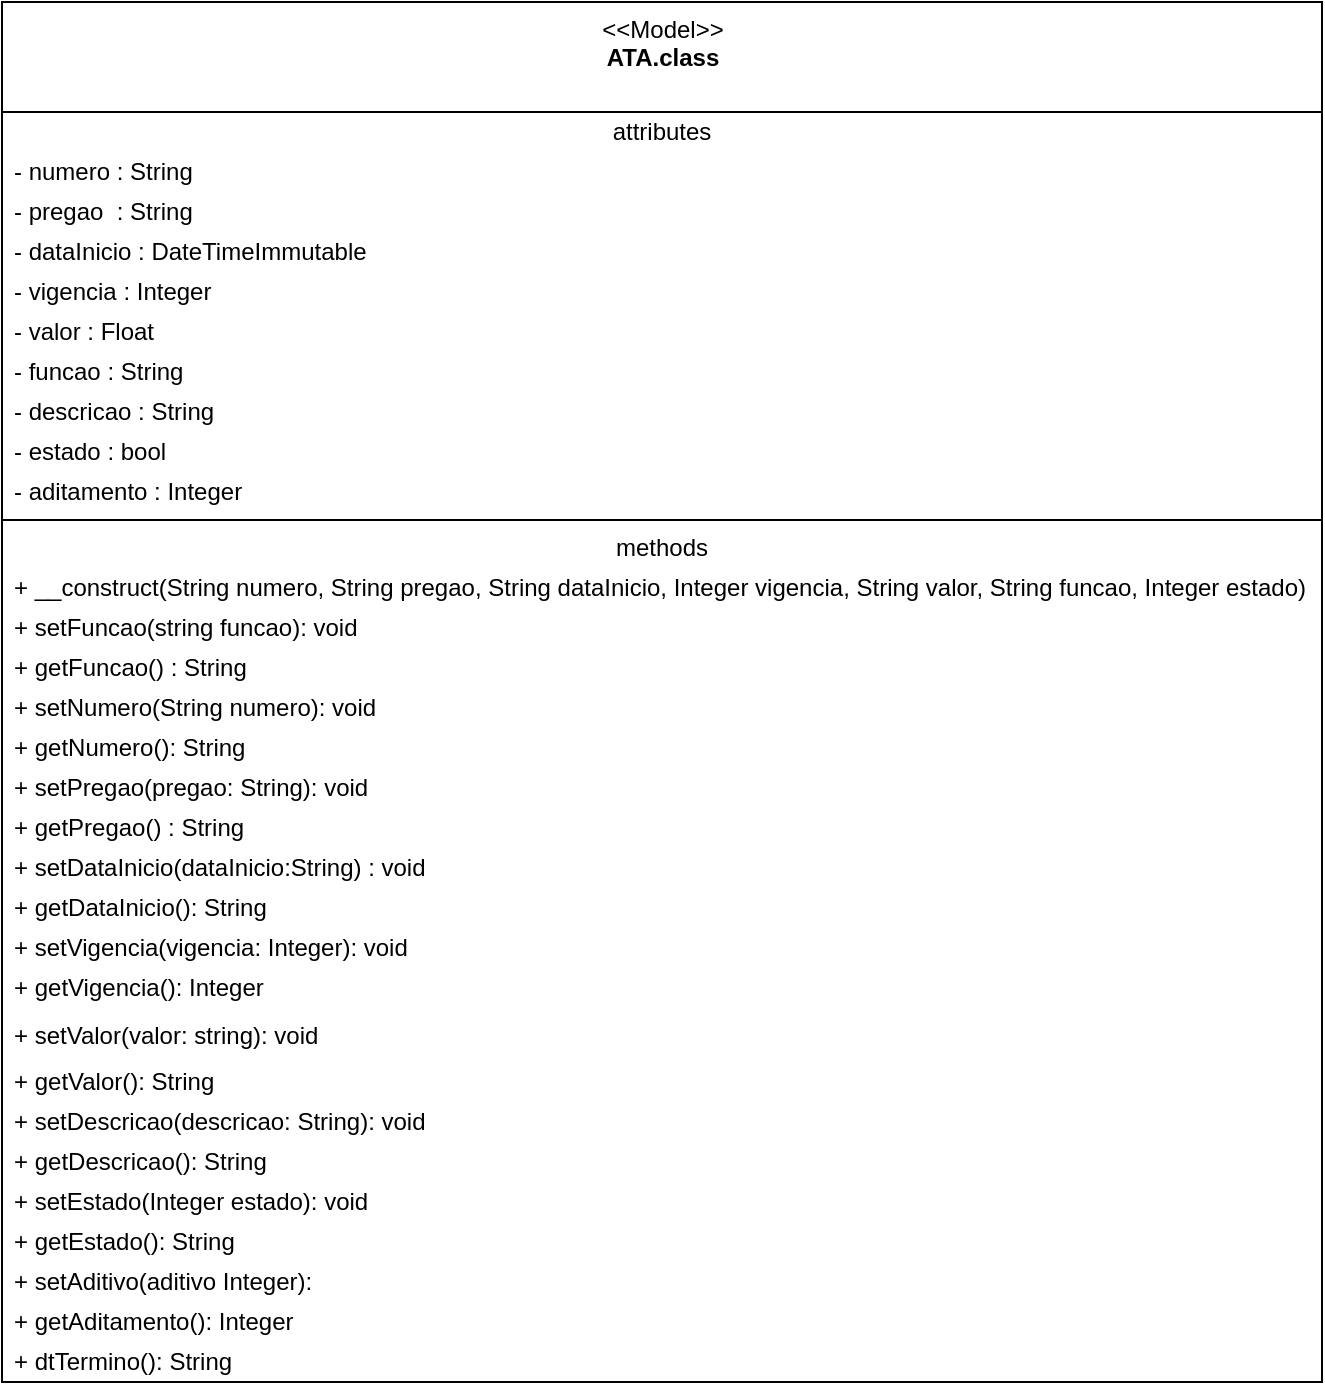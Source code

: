 <mxfile version="14.5.1" type="device"><diagram id="rjcPzEQOQXYFeRRQAGVE" name="Página-1"><mxGraphModel dx="1106" dy="767" grid="1" gridSize="10" guides="1" tooltips="1" connect="1" arrows="1" fold="1" page="1" pageScale="1" pageWidth="850" pageHeight="1100" math="0" shadow="0"><root><mxCell id="0"/><mxCell id="1" parent="0"/><mxCell id="xOZ6CE-YhnuFrDrtxxLS-2" value="&amp;lt;&amp;lt;Model&amp;gt;&amp;gt;&lt;br&gt;&lt;b&gt;ATA.class&lt;/b&gt;" style="swimlane;fontStyle=0;align=center;verticalAlign=top;childLayout=stackLayout;horizontal=1;startSize=55;horizontalStack=0;resizeParent=1;resizeParentMax=0;resizeLast=0;collapsible=0;marginBottom=0;html=1;" vertex="1" parent="1"><mxGeometry x="40" y="160" width="660" height="690" as="geometry"/></mxCell><mxCell id="xOZ6CE-YhnuFrDrtxxLS-3" value="attributes" style="text;html=1;strokeColor=none;fillColor=none;align=center;verticalAlign=middle;spacingLeft=4;spacingRight=4;overflow=hidden;rotatable=0;points=[[0,0.5],[1,0.5]];portConstraint=eastwest;" vertex="1" parent="xOZ6CE-YhnuFrDrtxxLS-2"><mxGeometry y="55" width="660" height="20" as="geometry"/></mxCell><mxCell id="xOZ6CE-YhnuFrDrtxxLS-4" value="- numero : String&lt;br&gt;&lt;br&gt;- aditamento : Integer" style="text;html=1;strokeColor=none;fillColor=none;align=left;verticalAlign=middle;spacingLeft=4;spacingRight=4;overflow=hidden;rotatable=0;points=[[0,0.5],[1,0.5]];portConstraint=eastwest;" vertex="1" parent="xOZ6CE-YhnuFrDrtxxLS-2"><mxGeometry y="75" width="660" height="20" as="geometry"/></mxCell><mxCell id="xOZ6CE-YhnuFrDrtxxLS-5" value="&lt;span style=&quot;color: rgb(0 , 0 , 0)&quot;&gt;- pregao&amp;nbsp; : String&lt;/span&gt;&lt;br style=&quot;color: rgb(0 , 0 , 0)&quot;&gt;&lt;br style=&quot;color: rgb(0 , 0 , 0)&quot;&gt;&lt;span style=&quot;color: rgb(0 , 0 , 0)&quot;&gt;- estado : bool&lt;/span&gt;" style="text;html=1;strokeColor=none;fillColor=none;align=left;verticalAlign=middle;spacingLeft=4;spacingRight=4;overflow=hidden;rotatable=0;points=[[0,0.5],[1,0.5]];portConstraint=eastwest;fontColor=#808080;" vertex="1" parent="xOZ6CE-YhnuFrDrtxxLS-2"><mxGeometry y="95" width="660" height="20" as="geometry"/></mxCell><mxCell id="xOZ6CE-YhnuFrDrtxxLS-6" value="- dataInicio : DateTimeImmutable" style="text;html=1;strokeColor=none;fillColor=none;align=left;verticalAlign=middle;spacingLeft=4;spacingRight=4;overflow=hidden;rotatable=0;points=[[0,0.5],[1,0.5]];portConstraint=eastwest;" vertex="1" parent="xOZ6CE-YhnuFrDrtxxLS-2"><mxGeometry y="115" width="660" height="20" as="geometry"/></mxCell><mxCell id="xOZ6CE-YhnuFrDrtxxLS-10" value="- vigencia : Integer" style="text;html=1;strokeColor=none;fillColor=none;align=left;verticalAlign=middle;spacingLeft=4;spacingRight=4;overflow=hidden;rotatable=0;points=[[0,0.5],[1,0.5]];portConstraint=eastwest;" vertex="1" parent="xOZ6CE-YhnuFrDrtxxLS-2"><mxGeometry y="135" width="660" height="20" as="geometry"/></mxCell><mxCell id="xOZ6CE-YhnuFrDrtxxLS-11" value="- valor : Float" style="text;html=1;strokeColor=none;fillColor=none;align=left;verticalAlign=middle;spacingLeft=4;spacingRight=4;overflow=hidden;rotatable=0;points=[[0,0.5],[1,0.5]];portConstraint=eastwest;" vertex="1" parent="xOZ6CE-YhnuFrDrtxxLS-2"><mxGeometry y="155" width="660" height="20" as="geometry"/></mxCell><mxCell id="xOZ6CE-YhnuFrDrtxxLS-12" value="- funcao : String" style="text;html=1;strokeColor=none;fillColor=none;align=left;verticalAlign=middle;spacingLeft=4;spacingRight=4;overflow=hidden;rotatable=0;points=[[0,0.5],[1,0.5]];portConstraint=eastwest;" vertex="1" parent="xOZ6CE-YhnuFrDrtxxLS-2"><mxGeometry y="175" width="660" height="20" as="geometry"/></mxCell><mxCell id="xOZ6CE-YhnuFrDrtxxLS-13" value="- descricao : String" style="text;html=1;strokeColor=none;fillColor=none;align=left;verticalAlign=middle;spacingLeft=4;spacingRight=4;overflow=hidden;rotatable=0;points=[[0,0.5],[1,0.5]];portConstraint=eastwest;" vertex="1" parent="xOZ6CE-YhnuFrDrtxxLS-2"><mxGeometry y="195" width="660" height="20" as="geometry"/></mxCell><mxCell id="xOZ6CE-YhnuFrDrtxxLS-14" value="- estado : bool" style="text;html=1;strokeColor=none;fillColor=none;align=left;verticalAlign=middle;spacingLeft=4;spacingRight=4;overflow=hidden;rotatable=0;points=[[0,0.5],[1,0.5]];portConstraint=eastwest;" vertex="1" parent="xOZ6CE-YhnuFrDrtxxLS-2"><mxGeometry y="215" width="660" height="20" as="geometry"/></mxCell><mxCell id="xOZ6CE-YhnuFrDrtxxLS-15" value="- aditamento : Integer" style="text;html=1;strokeColor=none;fillColor=none;align=left;verticalAlign=middle;spacingLeft=4;spacingRight=4;overflow=hidden;rotatable=0;points=[[0,0.5],[1,0.5]];portConstraint=eastwest;" vertex="1" parent="xOZ6CE-YhnuFrDrtxxLS-2"><mxGeometry y="235" width="660" height="20" as="geometry"/></mxCell><mxCell id="xOZ6CE-YhnuFrDrtxxLS-7" value="" style="line;strokeWidth=1;fillColor=none;align=left;verticalAlign=middle;spacingTop=-1;spacingLeft=3;spacingRight=3;rotatable=0;labelPosition=right;points=[];portConstraint=eastwest;" vertex="1" parent="xOZ6CE-YhnuFrDrtxxLS-2"><mxGeometry y="255" width="660" height="8" as="geometry"/></mxCell><mxCell id="xOZ6CE-YhnuFrDrtxxLS-8" value="methods" style="text;html=1;strokeColor=none;fillColor=none;align=center;verticalAlign=middle;spacingLeft=4;spacingRight=4;overflow=hidden;rotatable=0;points=[[0,0.5],[1,0.5]];portConstraint=eastwest;" vertex="1" parent="xOZ6CE-YhnuFrDrtxxLS-2"><mxGeometry y="263" width="660" height="20" as="geometry"/></mxCell><mxCell id="xOZ6CE-YhnuFrDrtxxLS-9" value="+ __construct(String numero, String pregao, String dataInicio, Integer vigencia, String valor, String funcao, Integer estado)" style="text;html=1;strokeColor=none;fillColor=none;align=left;verticalAlign=middle;spacingLeft=4;spacingRight=4;overflow=hidden;rotatable=0;points=[[0,0.5],[1,0.5]];portConstraint=eastwest;" vertex="1" parent="xOZ6CE-YhnuFrDrtxxLS-2"><mxGeometry y="283" width="660" height="20" as="geometry"/></mxCell><mxCell id="xOZ6CE-YhnuFrDrtxxLS-16" value="+ setFuncao(string funcao): void" style="text;html=1;strokeColor=none;fillColor=none;align=left;verticalAlign=middle;spacingLeft=4;spacingRight=4;overflow=hidden;rotatable=0;points=[[0,0.5],[1,0.5]];portConstraint=eastwest;" vertex="1" parent="xOZ6CE-YhnuFrDrtxxLS-2"><mxGeometry y="303" width="660" height="20" as="geometry"/></mxCell><mxCell id="xOZ6CE-YhnuFrDrtxxLS-17" value="+ getFuncao() : String" style="text;html=1;strokeColor=none;fillColor=none;align=left;verticalAlign=middle;spacingLeft=4;spacingRight=4;overflow=hidden;rotatable=0;points=[[0,0.5],[1,0.5]];portConstraint=eastwest;" vertex="1" parent="xOZ6CE-YhnuFrDrtxxLS-2"><mxGeometry y="323" width="660" height="20" as="geometry"/></mxCell><mxCell id="xOZ6CE-YhnuFrDrtxxLS-18" value="+ setNumero(String numero): void" style="text;html=1;strokeColor=none;fillColor=none;align=left;verticalAlign=middle;spacingLeft=4;spacingRight=4;overflow=hidden;rotatable=0;points=[[0,0.5],[1,0.5]];portConstraint=eastwest;" vertex="1" parent="xOZ6CE-YhnuFrDrtxxLS-2"><mxGeometry y="343" width="660" height="20" as="geometry"/></mxCell><mxCell id="xOZ6CE-YhnuFrDrtxxLS-19" value="+ getNumero(): String" style="text;html=1;strokeColor=none;fillColor=none;align=left;verticalAlign=middle;spacingLeft=4;spacingRight=4;overflow=hidden;rotatable=0;points=[[0,0.5],[1,0.5]];portConstraint=eastwest;" vertex="1" parent="xOZ6CE-YhnuFrDrtxxLS-2"><mxGeometry y="363" width="660" height="20" as="geometry"/></mxCell><mxCell id="xOZ6CE-YhnuFrDrtxxLS-20" value="+ setPregao(pregao: String): void" style="text;html=1;strokeColor=none;fillColor=none;align=left;verticalAlign=middle;spacingLeft=4;spacingRight=4;overflow=hidden;rotatable=0;points=[[0,0.5],[1,0.5]];portConstraint=eastwest;" vertex="1" parent="xOZ6CE-YhnuFrDrtxxLS-2"><mxGeometry y="383" width="660" height="20" as="geometry"/></mxCell><mxCell id="xOZ6CE-YhnuFrDrtxxLS-21" value="+ getPregao() : String" style="text;html=1;strokeColor=none;fillColor=none;align=left;verticalAlign=middle;spacingLeft=4;spacingRight=4;overflow=hidden;rotatable=0;points=[[0,0.5],[1,0.5]];portConstraint=eastwest;" vertex="1" parent="xOZ6CE-YhnuFrDrtxxLS-2"><mxGeometry y="403" width="660" height="20" as="geometry"/></mxCell><mxCell id="xOZ6CE-YhnuFrDrtxxLS-22" value="+ setDataInicio(dataInicio:String) : void" style="text;html=1;strokeColor=none;fillColor=none;align=left;verticalAlign=middle;spacingLeft=4;spacingRight=4;overflow=hidden;rotatable=0;points=[[0,0.5],[1,0.5]];portConstraint=eastwest;" vertex="1" parent="xOZ6CE-YhnuFrDrtxxLS-2"><mxGeometry y="423" width="660" height="20" as="geometry"/></mxCell><mxCell id="xOZ6CE-YhnuFrDrtxxLS-23" value="+ getDataInicio(): String" style="text;html=1;strokeColor=none;fillColor=none;align=left;verticalAlign=middle;spacingLeft=4;spacingRight=4;overflow=hidden;rotatable=0;points=[[0,0.5],[1,0.5]];portConstraint=eastwest;" vertex="1" parent="xOZ6CE-YhnuFrDrtxxLS-2"><mxGeometry y="443" width="660" height="20" as="geometry"/></mxCell><mxCell id="xOZ6CE-YhnuFrDrtxxLS-24" value="+ setVigencia(vigencia: Integer): void" style="text;html=1;strokeColor=none;fillColor=none;align=left;verticalAlign=middle;spacingLeft=4;spacingRight=4;overflow=hidden;rotatable=0;points=[[0,0.5],[1,0.5]];portConstraint=eastwest;" vertex="1" parent="xOZ6CE-YhnuFrDrtxxLS-2"><mxGeometry y="463" width="660" height="20" as="geometry"/></mxCell><mxCell id="xOZ6CE-YhnuFrDrtxxLS-25" value="+ getVigencia(): Integer" style="text;html=1;strokeColor=none;fillColor=none;align=left;verticalAlign=middle;spacingLeft=4;spacingRight=4;overflow=hidden;rotatable=0;points=[[0,0.5],[1,0.5]];portConstraint=eastwest;" vertex="1" parent="xOZ6CE-YhnuFrDrtxxLS-2"><mxGeometry y="483" width="660" height="20" as="geometry"/></mxCell><mxCell id="xOZ6CE-YhnuFrDrtxxLS-26" value="+ setValor(valor: string): void" style="text;html=1;strokeColor=none;fillColor=none;align=left;verticalAlign=middle;spacingLeft=4;spacingRight=4;overflow=hidden;rotatable=0;points=[[0,0.5],[1,0.5]];portConstraint=eastwest;" vertex="1" parent="xOZ6CE-YhnuFrDrtxxLS-2"><mxGeometry y="503" width="660" height="27" as="geometry"/></mxCell><mxCell id="xOZ6CE-YhnuFrDrtxxLS-27" value="+ getValor(): String" style="text;html=1;strokeColor=none;fillColor=none;align=left;verticalAlign=middle;spacingLeft=4;spacingRight=4;overflow=hidden;rotatable=0;points=[[0,0.5],[1,0.5]];portConstraint=eastwest;" vertex="1" parent="xOZ6CE-YhnuFrDrtxxLS-2"><mxGeometry y="530" width="660" height="20" as="geometry"/></mxCell><mxCell id="xOZ6CE-YhnuFrDrtxxLS-28" value="+ setDescricao(descricao: String): void" style="text;html=1;strokeColor=none;fillColor=none;align=left;verticalAlign=middle;spacingLeft=4;spacingRight=4;overflow=hidden;rotatable=0;points=[[0,0.5],[1,0.5]];portConstraint=eastwest;" vertex="1" parent="xOZ6CE-YhnuFrDrtxxLS-2"><mxGeometry y="550" width="660" height="20" as="geometry"/></mxCell><mxCell id="xOZ6CE-YhnuFrDrtxxLS-29" value="+ getDescricao(): String" style="text;html=1;strokeColor=none;fillColor=none;align=left;verticalAlign=middle;spacingLeft=4;spacingRight=4;overflow=hidden;rotatable=0;points=[[0,0.5],[1,0.5]];portConstraint=eastwest;" vertex="1" parent="xOZ6CE-YhnuFrDrtxxLS-2"><mxGeometry y="570" width="660" height="20" as="geometry"/></mxCell><mxCell id="xOZ6CE-YhnuFrDrtxxLS-30" value="+ setEstado(Integer estado): void" style="text;html=1;strokeColor=none;fillColor=none;align=left;verticalAlign=middle;spacingLeft=4;spacingRight=4;overflow=hidden;rotatable=0;points=[[0,0.5],[1,0.5]];portConstraint=eastwest;" vertex="1" parent="xOZ6CE-YhnuFrDrtxxLS-2"><mxGeometry y="590" width="660" height="20" as="geometry"/></mxCell><mxCell id="xOZ6CE-YhnuFrDrtxxLS-31" value="+ getEstado(): String" style="text;html=1;strokeColor=none;fillColor=none;align=left;verticalAlign=middle;spacingLeft=4;spacingRight=4;overflow=hidden;rotatable=0;points=[[0,0.5],[1,0.5]];portConstraint=eastwest;" vertex="1" parent="xOZ6CE-YhnuFrDrtxxLS-2"><mxGeometry y="610" width="660" height="20" as="geometry"/></mxCell><mxCell id="xOZ6CE-YhnuFrDrtxxLS-32" value="+ setAditivo(aditivo Integer):&amp;nbsp;" style="text;html=1;strokeColor=none;fillColor=none;align=left;verticalAlign=middle;spacingLeft=4;spacingRight=4;overflow=hidden;rotatable=0;points=[[0,0.5],[1,0.5]];portConstraint=eastwest;" vertex="1" parent="xOZ6CE-YhnuFrDrtxxLS-2"><mxGeometry y="630" width="660" height="20" as="geometry"/></mxCell><mxCell id="xOZ6CE-YhnuFrDrtxxLS-33" value="+ getAditamento(): Integer" style="text;html=1;strokeColor=none;fillColor=none;align=left;verticalAlign=middle;spacingLeft=4;spacingRight=4;overflow=hidden;rotatable=0;points=[[0,0.5],[1,0.5]];portConstraint=eastwest;" vertex="1" parent="xOZ6CE-YhnuFrDrtxxLS-2"><mxGeometry y="650" width="660" height="20" as="geometry"/></mxCell><mxCell id="xOZ6CE-YhnuFrDrtxxLS-34" value="+ dtTermino(): String" style="text;html=1;strokeColor=none;fillColor=none;align=left;verticalAlign=middle;spacingLeft=4;spacingRight=4;overflow=hidden;rotatable=0;points=[[0,0.5],[1,0.5]];portConstraint=eastwest;" vertex="1" parent="xOZ6CE-YhnuFrDrtxxLS-2"><mxGeometry y="670" width="660" height="20" as="geometry"/></mxCell></root></mxGraphModel></diagram></mxfile>